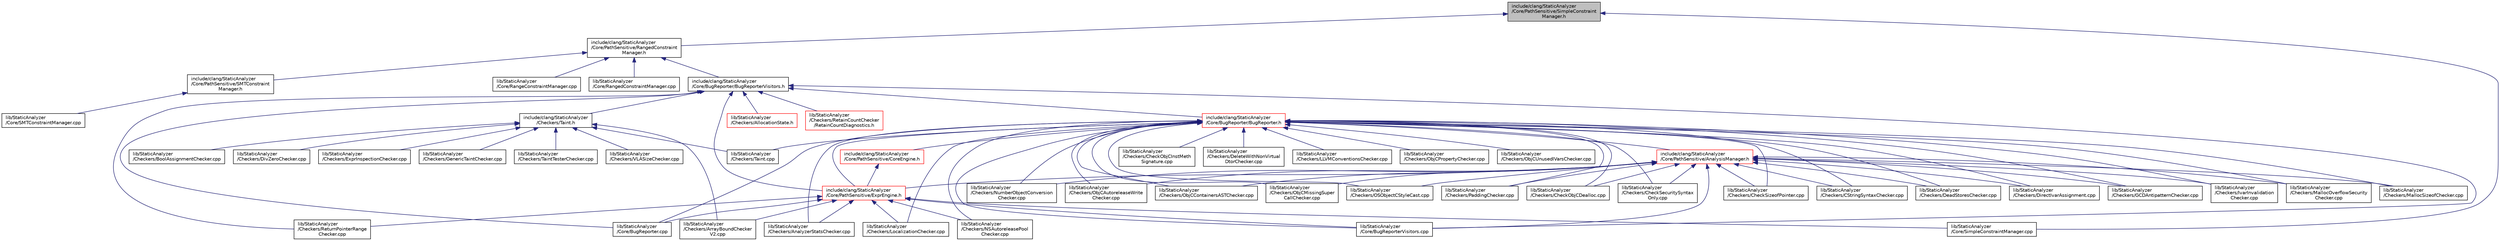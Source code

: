 digraph "include/clang/StaticAnalyzer/Core/PathSensitive/SimpleConstraintManager.h"
{
 // LATEX_PDF_SIZE
  bgcolor="transparent";
  edge [fontname="Helvetica",fontsize="10",labelfontname="Helvetica",labelfontsize="10"];
  node [fontname="Helvetica",fontsize="10",shape=record];
  Node1 [label="include/clang/StaticAnalyzer\l/Core/PathSensitive/SimpleConstraint\lManager.h",height=0.2,width=0.4,color="black", fillcolor="grey75", style="filled", fontcolor="black",tooltip=" "];
  Node1 -> Node2 [dir="back",color="midnightblue",fontsize="10",style="solid",fontname="Helvetica"];
  Node2 [label="include/clang/StaticAnalyzer\l/Core/PathSensitive/RangedConstraint\lManager.h",height=0.2,width=0.4,color="black",URL="$RangedConstraintManager_8h.html",tooltip=" "];
  Node2 -> Node3 [dir="back",color="midnightblue",fontsize="10",style="solid",fontname="Helvetica"];
  Node3 [label="include/clang/StaticAnalyzer\l/Core/BugReporter/BugReporterVisitors.h",height=0.2,width=0.4,color="black",URL="$BugReporterVisitors_8h.html",tooltip=" "];
  Node3 -> Node4 [dir="back",color="midnightblue",fontsize="10",style="solid",fontname="Helvetica"];
  Node4 [label="include/clang/StaticAnalyzer\l/Checkers/Taint.h",height=0.2,width=0.4,color="black",URL="$Taint_8h.html",tooltip=" "];
  Node4 -> Node5 [dir="back",color="midnightblue",fontsize="10",style="solid",fontname="Helvetica"];
  Node5 [label="lib/StaticAnalyzer\l/Checkers/ArrayBoundChecker\lV2.cpp",height=0.2,width=0.4,color="black",URL="$ArrayBoundCheckerV2_8cpp.html",tooltip=" "];
  Node4 -> Node6 [dir="back",color="midnightblue",fontsize="10",style="solid",fontname="Helvetica"];
  Node6 [label="lib/StaticAnalyzer\l/Checkers/BoolAssignmentChecker.cpp",height=0.2,width=0.4,color="black",URL="$BoolAssignmentChecker_8cpp.html",tooltip=" "];
  Node4 -> Node7 [dir="back",color="midnightblue",fontsize="10",style="solid",fontname="Helvetica"];
  Node7 [label="lib/StaticAnalyzer\l/Checkers/DivZeroChecker.cpp",height=0.2,width=0.4,color="black",URL="$DivZeroChecker_8cpp.html",tooltip=" "];
  Node4 -> Node8 [dir="back",color="midnightblue",fontsize="10",style="solid",fontname="Helvetica"];
  Node8 [label="lib/StaticAnalyzer\l/Checkers/ExprInspectionChecker.cpp",height=0.2,width=0.4,color="black",URL="$ExprInspectionChecker_8cpp.html",tooltip=" "];
  Node4 -> Node9 [dir="back",color="midnightblue",fontsize="10",style="solid",fontname="Helvetica"];
  Node9 [label="lib/StaticAnalyzer\l/Checkers/GenericTaintChecker.cpp",height=0.2,width=0.4,color="black",URL="$GenericTaintChecker_8cpp.html",tooltip=" "];
  Node4 -> Node10 [dir="back",color="midnightblue",fontsize="10",style="solid",fontname="Helvetica"];
  Node10 [label="lib/StaticAnalyzer\l/Checkers/Taint.cpp",height=0.2,width=0.4,color="black",URL="$Taint_8cpp.html",tooltip=" "];
  Node4 -> Node11 [dir="back",color="midnightblue",fontsize="10",style="solid",fontname="Helvetica"];
  Node11 [label="lib/StaticAnalyzer\l/Checkers/TaintTesterChecker.cpp",height=0.2,width=0.4,color="black",URL="$TaintTesterChecker_8cpp.html",tooltip=" "];
  Node4 -> Node12 [dir="back",color="midnightblue",fontsize="10",style="solid",fontname="Helvetica"];
  Node12 [label="lib/StaticAnalyzer\l/Checkers/VLASizeChecker.cpp",height=0.2,width=0.4,color="black",URL="$VLASizeChecker_8cpp.html",tooltip=" "];
  Node3 -> Node13 [dir="back",color="midnightblue",fontsize="10",style="solid",fontname="Helvetica"];
  Node13 [label="include/clang/StaticAnalyzer\l/Core/BugReporter/BugReporter.h",height=0.2,width=0.4,color="red",URL="$BugReporter_8h.html",tooltip=" "];
  Node13 -> Node14 [dir="back",color="midnightblue",fontsize="10",style="solid",fontname="Helvetica"];
  Node14 [label="include/clang/StaticAnalyzer\l/Core/PathSensitive/AnalysisManager.h",height=0.2,width=0.4,color="red",URL="$AnalysisManager_8h.html",tooltip=" "];
  Node14 -> Node15 [dir="back",color="midnightblue",fontsize="10",style="solid",fontname="Helvetica"];
  Node15 [label="include/clang/StaticAnalyzer\l/Core/PathSensitive/ExprEngine.h",height=0.2,width=0.4,color="red",URL="$ExprEngine_8h.html",tooltip=" "];
  Node15 -> Node142 [dir="back",color="midnightblue",fontsize="10",style="solid",fontname="Helvetica"];
  Node142 [label="lib/StaticAnalyzer\l/Checkers/AnalyzerStatsChecker.cpp",height=0.2,width=0.4,color="black",URL="$AnalyzerStatsChecker_8cpp.html",tooltip=" "];
  Node15 -> Node5 [dir="back",color="midnightblue",fontsize="10",style="solid",fontname="Helvetica"];
  Node15 -> Node57 [dir="back",color="midnightblue",fontsize="10",style="solid",fontname="Helvetica"];
  Node57 [label="lib/StaticAnalyzer\l/Checkers/LocalizationChecker.cpp",height=0.2,width=0.4,color="black",URL="$LocalizationChecker_8cpp.html",tooltip=" "];
  Node15 -> Node68 [dir="back",color="midnightblue",fontsize="10",style="solid",fontname="Helvetica"];
  Node68 [label="lib/StaticAnalyzer\l/Checkers/NSAutoreleasePool\lChecker.cpp",height=0.2,width=0.4,color="black",URL="$NSAutoreleasePoolChecker_8cpp.html",tooltip=" "];
  Node15 -> Node130 [dir="back",color="midnightblue",fontsize="10",style="solid",fontname="Helvetica"];
  Node130 [label="lib/StaticAnalyzer\l/Checkers/ReturnPointerRange\lChecker.cpp",height=0.2,width=0.4,color="black",URL="$ReturnPointerRangeChecker_8cpp.html",tooltip=" "];
  Node15 -> Node143 [dir="back",color="midnightblue",fontsize="10",style="solid",fontname="Helvetica"];
  Node143 [label="lib/StaticAnalyzer\l/Core/BugReporter.cpp",height=0.2,width=0.4,color="black",URL="$BugReporter_8cpp.html",tooltip=" "];
  Node15 -> Node89 [dir="back",color="midnightblue",fontsize="10",style="solid",fontname="Helvetica"];
  Node89 [label="lib/StaticAnalyzer\l/Core/BugReporterVisitors.cpp",height=0.2,width=0.4,color="black",URL="$BugReporterVisitors_8cpp.html",tooltip=" "];
  Node15 -> Node146 [dir="back",color="midnightblue",fontsize="10",style="solid",fontname="Helvetica"];
  Node146 [label="lib/StaticAnalyzer\l/Core/SimpleConstraintManager.cpp",height=0.2,width=0.4,color="black",URL="$SimpleConstraintManager_8cpp.html",tooltip=" "];
  Node14 -> Node50 [dir="back",color="midnightblue",fontsize="10",style="solid",fontname="Helvetica"];
  Node50 [label="lib/StaticAnalyzer\l/Checkers/CheckObjCDealloc.cpp",height=0.2,width=0.4,color="black",URL="$CheckObjCDealloc_8cpp.html",tooltip=" "];
  Node14 -> Node150 [dir="back",color="midnightblue",fontsize="10",style="solid",fontname="Helvetica"];
  Node150 [label="lib/StaticAnalyzer\l/Checkers/CheckSecuritySyntax\lOnly.cpp",height=0.2,width=0.4,color="black",URL="$CheckSecuritySyntaxOnly_8cpp.html",tooltip=" "];
  Node14 -> Node151 [dir="back",color="midnightblue",fontsize="10",style="solid",fontname="Helvetica"];
  Node151 [label="lib/StaticAnalyzer\l/Checkers/CheckSizeofPointer.cpp",height=0.2,width=0.4,color="black",URL="$CheckSizeofPointer_8cpp.html",tooltip=" "];
  Node14 -> Node113 [dir="back",color="midnightblue",fontsize="10",style="solid",fontname="Helvetica"];
  Node113 [label="lib/StaticAnalyzer\l/Checkers/CStringSyntaxChecker.cpp",height=0.2,width=0.4,color="black",URL="$CStringSyntaxChecker_8cpp.html",tooltip=" "];
  Node14 -> Node152 [dir="back",color="midnightblue",fontsize="10",style="solid",fontname="Helvetica"];
  Node152 [label="lib/StaticAnalyzer\l/Checkers/DeadStoresChecker.cpp",height=0.2,width=0.4,color="black",URL="$DeadStoresChecker_8cpp.html",tooltip=" "];
  Node14 -> Node153 [dir="back",color="midnightblue",fontsize="10",style="solid",fontname="Helvetica"];
  Node153 [label="lib/StaticAnalyzer\l/Checkers/DirectIvarAssignment.cpp",height=0.2,width=0.4,color="black",URL="$DirectIvarAssignment_8cpp.html",tooltip=" "];
  Node14 -> Node154 [dir="back",color="midnightblue",fontsize="10",style="solid",fontname="Helvetica"];
  Node154 [label="lib/StaticAnalyzer\l/Checkers/GCDAntipatternChecker.cpp",height=0.2,width=0.4,color="black",URL="$GCDAntipatternChecker_8cpp.html",tooltip=" "];
  Node14 -> Node155 [dir="back",color="midnightblue",fontsize="10",style="solid",fontname="Helvetica"];
  Node155 [label="lib/StaticAnalyzer\l/Checkers/IvarInvalidation\lChecker.cpp",height=0.2,width=0.4,color="black",URL="$IvarInvalidationChecker_8cpp.html",tooltip=" "];
  Node14 -> Node156 [dir="back",color="midnightblue",fontsize="10",style="solid",fontname="Helvetica"];
  Node156 [label="lib/StaticAnalyzer\l/Checkers/MallocOverflowSecurity\lChecker.cpp",height=0.2,width=0.4,color="black",URL="$MallocOverflowSecurityChecker_8cpp.html",tooltip=" "];
  Node14 -> Node157 [dir="back",color="midnightblue",fontsize="10",style="solid",fontname="Helvetica"];
  Node157 [label="lib/StaticAnalyzer\l/Checkers/MallocSizeofChecker.cpp",height=0.2,width=0.4,color="black",URL="$MallocSizeofChecker_8cpp.html",tooltip=" "];
  Node14 -> Node158 [dir="back",color="midnightblue",fontsize="10",style="solid",fontname="Helvetica"];
  Node158 [label="lib/StaticAnalyzer\l/Checkers/NumberObjectConversion\lChecker.cpp",height=0.2,width=0.4,color="black",URL="$NumberObjectConversionChecker_8cpp.html",tooltip=" "];
  Node14 -> Node159 [dir="back",color="midnightblue",fontsize="10",style="solid",fontname="Helvetica"];
  Node159 [label="lib/StaticAnalyzer\l/Checkers/ObjCAutoreleaseWrite\lChecker.cpp",height=0.2,width=0.4,color="black",URL="$ObjCAutoreleaseWriteChecker_8cpp.html",tooltip=" "];
  Node14 -> Node160 [dir="back",color="midnightblue",fontsize="10",style="solid",fontname="Helvetica"];
  Node160 [label="lib/StaticAnalyzer\l/Checkers/ObjCContainersASTChecker.cpp",height=0.2,width=0.4,color="black",URL="$ObjCContainersASTChecker_8cpp.html",tooltip=" "];
  Node14 -> Node161 [dir="back",color="midnightblue",fontsize="10",style="solid",fontname="Helvetica"];
  Node161 [label="lib/StaticAnalyzer\l/Checkers/ObjCMissingSuper\lCallChecker.cpp",height=0.2,width=0.4,color="black",URL="$ObjCMissingSuperCallChecker_8cpp.html",tooltip=" "];
  Node14 -> Node162 [dir="back",color="midnightblue",fontsize="10",style="solid",fontname="Helvetica"];
  Node162 [label="lib/StaticAnalyzer\l/Checkers/OSObjectCStyleCast.cpp",height=0.2,width=0.4,color="black",URL="$OSObjectCStyleCast_8cpp.html",tooltip=" "];
  Node14 -> Node163 [dir="back",color="midnightblue",fontsize="10",style="solid",fontname="Helvetica"];
  Node163 [label="lib/StaticAnalyzer\l/Checkers/PaddingChecker.cpp",height=0.2,width=0.4,color="black",URL="$PaddingChecker_8cpp.html",tooltip=" "];
  Node14 -> Node89 [dir="back",color="midnightblue",fontsize="10",style="solid",fontname="Helvetica"];
  Node13 -> Node165 [dir="back",color="midnightblue",fontsize="10",style="solid",fontname="Helvetica"];
  Node165 [label="include/clang/StaticAnalyzer\l/Core/PathSensitive/CoreEngine.h",height=0.2,width=0.4,color="red",URL="$CoreEngine_8h.html",tooltip=" "];
  Node165 -> Node15 [dir="back",color="midnightblue",fontsize="10",style="solid",fontname="Helvetica"];
  Node13 -> Node15 [dir="back",color="midnightblue",fontsize="10",style="solid",fontname="Helvetica"];
  Node13 -> Node142 [dir="back",color="midnightblue",fontsize="10",style="solid",fontname="Helvetica"];
  Node13 -> Node50 [dir="back",color="midnightblue",fontsize="10",style="solid",fontname="Helvetica"];
  Node13 -> Node166 [dir="back",color="midnightblue",fontsize="10",style="solid",fontname="Helvetica"];
  Node166 [label="lib/StaticAnalyzer\l/Checkers/CheckObjCInstMeth\lSignature.cpp",height=0.2,width=0.4,color="black",URL="$CheckObjCInstMethSignature_8cpp.html",tooltip=" "];
  Node13 -> Node150 [dir="back",color="midnightblue",fontsize="10",style="solid",fontname="Helvetica"];
  Node13 -> Node151 [dir="back",color="midnightblue",fontsize="10",style="solid",fontname="Helvetica"];
  Node13 -> Node113 [dir="back",color="midnightblue",fontsize="10",style="solid",fontname="Helvetica"];
  Node13 -> Node152 [dir="back",color="midnightblue",fontsize="10",style="solid",fontname="Helvetica"];
  Node13 -> Node51 [dir="back",color="midnightblue",fontsize="10",style="solid",fontname="Helvetica"];
  Node51 [label="lib/StaticAnalyzer\l/Checkers/DeleteWithNonVirtual\lDtorChecker.cpp",height=0.2,width=0.4,color="black",URL="$DeleteWithNonVirtualDtorChecker_8cpp.html",tooltip=" "];
  Node13 -> Node153 [dir="back",color="midnightblue",fontsize="10",style="solid",fontname="Helvetica"];
  Node13 -> Node154 [dir="back",color="midnightblue",fontsize="10",style="solid",fontname="Helvetica"];
  Node13 -> Node155 [dir="back",color="midnightblue",fontsize="10",style="solid",fontname="Helvetica"];
  Node13 -> Node167 [dir="back",color="midnightblue",fontsize="10",style="solid",fontname="Helvetica"];
  Node167 [label="lib/StaticAnalyzer\l/Checkers/LLVMConventionsChecker.cpp",height=0.2,width=0.4,color="black",URL="$LLVMConventionsChecker_8cpp.html",tooltip=" "];
  Node13 -> Node57 [dir="back",color="midnightblue",fontsize="10",style="solid",fontname="Helvetica"];
  Node13 -> Node156 [dir="back",color="midnightblue",fontsize="10",style="solid",fontname="Helvetica"];
  Node13 -> Node157 [dir="back",color="midnightblue",fontsize="10",style="solid",fontname="Helvetica"];
  Node13 -> Node68 [dir="back",color="midnightblue",fontsize="10",style="solid",fontname="Helvetica"];
  Node13 -> Node158 [dir="back",color="midnightblue",fontsize="10",style="solid",fontname="Helvetica"];
  Node13 -> Node159 [dir="back",color="midnightblue",fontsize="10",style="solid",fontname="Helvetica"];
  Node13 -> Node160 [dir="back",color="midnightblue",fontsize="10",style="solid",fontname="Helvetica"];
  Node13 -> Node161 [dir="back",color="midnightblue",fontsize="10",style="solid",fontname="Helvetica"];
  Node13 -> Node168 [dir="back",color="midnightblue",fontsize="10",style="solid",fontname="Helvetica"];
  Node168 [label="lib/StaticAnalyzer\l/Checkers/ObjCPropertyChecker.cpp",height=0.2,width=0.4,color="black",URL="$ObjCPropertyChecker_8cpp.html",tooltip=" "];
  Node13 -> Node169 [dir="back",color="midnightblue",fontsize="10",style="solid",fontname="Helvetica"];
  Node169 [label="lib/StaticAnalyzer\l/Checkers/ObjCUnusedIVarsChecker.cpp",height=0.2,width=0.4,color="black",URL="$ObjCUnusedIVarsChecker_8cpp.html",tooltip=" "];
  Node13 -> Node162 [dir="back",color="midnightblue",fontsize="10",style="solid",fontname="Helvetica"];
  Node13 -> Node163 [dir="back",color="midnightblue",fontsize="10",style="solid",fontname="Helvetica"];
  Node13 -> Node10 [dir="back",color="midnightblue",fontsize="10",style="solid",fontname="Helvetica"];
  Node13 -> Node143 [dir="back",color="midnightblue",fontsize="10",style="solid",fontname="Helvetica"];
  Node13 -> Node89 [dir="back",color="midnightblue",fontsize="10",style="solid",fontname="Helvetica"];
  Node3 -> Node15 [dir="back",color="midnightblue",fontsize="10",style="solid",fontname="Helvetica"];
  Node3 -> Node175 [dir="back",color="midnightblue",fontsize="10",style="solid",fontname="Helvetica"];
  Node175 [label="lib/StaticAnalyzer\l/Checkers/AllocationState.h",height=0.2,width=0.4,color="red",URL="$AllocationState_8h.html",tooltip=" "];
  Node3 -> Node72 [dir="back",color="midnightblue",fontsize="10",style="solid",fontname="Helvetica"];
  Node72 [label="lib/StaticAnalyzer\l/Checkers/RetainCountChecker\l/RetainCountDiagnostics.h",height=0.2,width=0.4,color="red",URL="$RetainCountDiagnostics_8h.html",tooltip=" "];
  Node3 -> Node130 [dir="back",color="midnightblue",fontsize="10",style="solid",fontname="Helvetica"];
  Node3 -> Node143 [dir="back",color="midnightblue",fontsize="10",style="solid",fontname="Helvetica"];
  Node3 -> Node89 [dir="back",color="midnightblue",fontsize="10",style="solid",fontname="Helvetica"];
  Node2 -> Node176 [dir="back",color="midnightblue",fontsize="10",style="solid",fontname="Helvetica"];
  Node176 [label="include/clang/StaticAnalyzer\l/Core/PathSensitive/SMTConstraint\lManager.h",height=0.2,width=0.4,color="black",URL="$SMTConstraintManager_8h.html",tooltip=" "];
  Node176 -> Node177 [dir="back",color="midnightblue",fontsize="10",style="solid",fontname="Helvetica"];
  Node177 [label="lib/StaticAnalyzer\l/Core/SMTConstraintManager.cpp",height=0.2,width=0.4,color="black",URL="$SMTConstraintManager_8cpp.html",tooltip=" "];
  Node2 -> Node178 [dir="back",color="midnightblue",fontsize="10",style="solid",fontname="Helvetica"];
  Node178 [label="lib/StaticAnalyzer\l/Core/RangeConstraintManager.cpp",height=0.2,width=0.4,color="black",URL="$RangeConstraintManager_8cpp.html",tooltip=" "];
  Node2 -> Node179 [dir="back",color="midnightblue",fontsize="10",style="solid",fontname="Helvetica"];
  Node179 [label="lib/StaticAnalyzer\l/Core/RangedConstraintManager.cpp",height=0.2,width=0.4,color="black",URL="$RangedConstraintManager_8cpp.html",tooltip=" "];
  Node1 -> Node146 [dir="back",color="midnightblue",fontsize="10",style="solid",fontname="Helvetica"];
}
